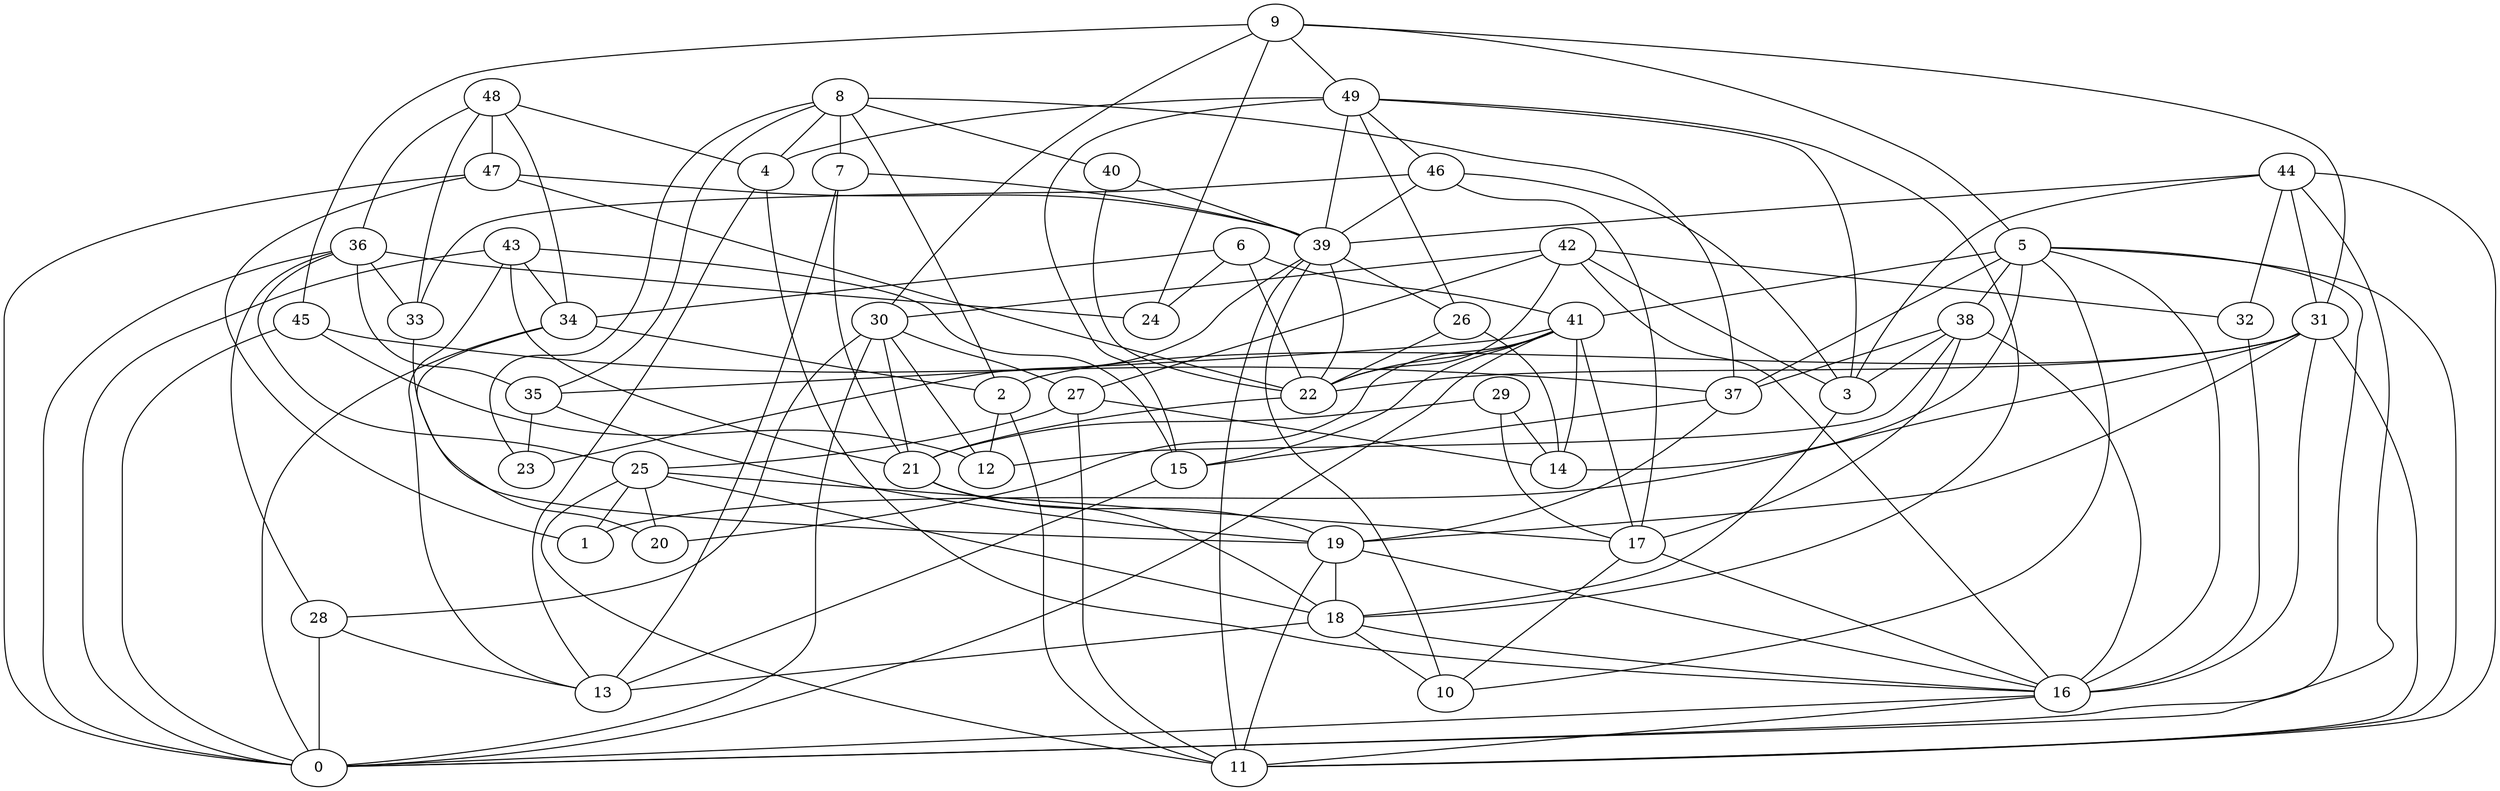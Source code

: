 digraph GG_graph {

subgraph G_graph {
edge [color = black]
"34" -> "20" [dir = none]
"34" -> "2" [dir = none]
"34" -> "0" [dir = none]
"36" -> "35" [dir = none]
"36" -> "25" [dir = none]
"36" -> "28" [dir = none]
"36" -> "33" [dir = none]
"36" -> "0" [dir = none]
"36" -> "24" [dir = none]
"48" -> "47" [dir = none]
"48" -> "4" [dir = none]
"48" -> "34" [dir = none]
"48" -> "36" [dir = none]
"48" -> "33" [dir = none]
"5" -> "16" [dir = none]
"5" -> "14" [dir = none]
"5" -> "38" [dir = none]
"5" -> "41" [dir = none]
"5" -> "11" [dir = none]
"5" -> "37" [dir = none]
"5" -> "10" [dir = none]
"5" -> "0" [dir = none]
"38" -> "12" [dir = none]
"38" -> "16" [dir = none]
"38" -> "3" [dir = none]
"38" -> "37" [dir = none]
"38" -> "17" [dir = none]
"43" -> "15" [dir = none]
"43" -> "0" [dir = none]
"43" -> "34" [dir = none]
"43" -> "21" [dir = none]
"43" -> "13" [dir = none]
"29" -> "14" [dir = none]
"29" -> "21" [dir = none]
"29" -> "17" [dir = none]
"37" -> "15" [dir = none]
"37" -> "19" [dir = none]
"35" -> "19" [dir = none]
"35" -> "23" [dir = none]
"27" -> "25" [dir = none]
"27" -> "11" [dir = none]
"27" -> "14" [dir = none]
"7" -> "13" [dir = none]
"7" -> "21" [dir = none]
"7" -> "39" [dir = none]
"19" -> "16" [dir = none]
"19" -> "18" [dir = none]
"19" -> "11" [dir = none]
"9" -> "45" [dir = none]
"9" -> "5" [dir = none]
"9" -> "24" [dir = none]
"9" -> "31" [dir = none]
"9" -> "49" [dir = none]
"9" -> "30" [dir = none]
"22" -> "21" [dir = none]
"47" -> "22" [dir = none]
"47" -> "0" [dir = none]
"47" -> "39" [dir = none]
"47" -> "1" [dir = none]
"16" -> "0" [dir = none]
"16" -> "11" [dir = none]
"46" -> "39" [dir = none]
"46" -> "17" [dir = none]
"46" -> "3" [dir = none]
"46" -> "33" [dir = none]
"40" -> "22" [dir = none]
"40" -> "39" [dir = none]
"17" -> "10" [dir = none]
"17" -> "16" [dir = none]
"28" -> "13" [dir = none]
"28" -> "0" [dir = none]
"41" -> "35" [dir = none]
"41" -> "0" [dir = none]
"41" -> "15" [dir = none]
"41" -> "14" [dir = none]
"41" -> "20" [dir = none]
"41" -> "22" [dir = none]
"41" -> "17" [dir = none]
"15" -> "13" [dir = none]
"4" -> "13" [dir = none]
"4" -> "16" [dir = none]
"42" -> "27" [dir = none]
"42" -> "3" [dir = none]
"42" -> "22" [dir = none]
"42" -> "30" [dir = none]
"42" -> "16" [dir = none]
"42" -> "32" [dir = none]
"49" -> "39" [dir = none]
"49" -> "3" [dir = none]
"49" -> "18" [dir = none]
"49" -> "26" [dir = none]
"49" -> "15" [dir = none]
"49" -> "46" [dir = none]
"49" -> "4" [dir = none]
"25" -> "11" [dir = none]
"25" -> "17" [dir = none]
"25" -> "1" [dir = none]
"25" -> "18" [dir = none]
"25" -> "20" [dir = none]
"2" -> "11" [dir = none]
"2" -> "12" [dir = none]
"32" -> "16" [dir = none]
"26" -> "14" [dir = none]
"26" -> "22" [dir = none]
"18" -> "13" [dir = none]
"18" -> "10" [dir = none]
"18" -> "16" [dir = none]
"21" -> "18" [dir = none]
"21" -> "19" [dir = none]
"31" -> "1" [dir = none]
"31" -> "16" [dir = none]
"31" -> "22" [dir = none]
"31" -> "2" [dir = none]
"31" -> "19" [dir = none]
"31" -> "11" [dir = none]
"39" -> "26" [dir = none]
"39" -> "23" [dir = none]
"39" -> "22" [dir = none]
"39" -> "11" [dir = none]
"39" -> "10" [dir = none]
"8" -> "7" [dir = none]
"8" -> "23" [dir = none]
"8" -> "37" [dir = none]
"8" -> "4" [dir = none]
"8" -> "35" [dir = none]
"8" -> "2" [dir = none]
"8" -> "40" [dir = none]
"44" -> "32" [dir = none]
"44" -> "39" [dir = none]
"44" -> "11" [dir = none]
"44" -> "0" [dir = none]
"44" -> "3" [dir = none]
"44" -> "31" [dir = none]
"3" -> "18" [dir = none]
"30" -> "0" [dir = none]
"30" -> "27" [dir = none]
"30" -> "28" [dir = none]
"30" -> "12" [dir = none]
"30" -> "21" [dir = none]
"6" -> "24" [dir = none]
"6" -> "34" [dir = none]
"6" -> "22" [dir = none]
"6" -> "41" [dir = none]
"45" -> "0" [dir = none]
"45" -> "37" [dir = none]
"45" -> "12" [dir = none]
"33" -> "19" [dir = none]
}

}
